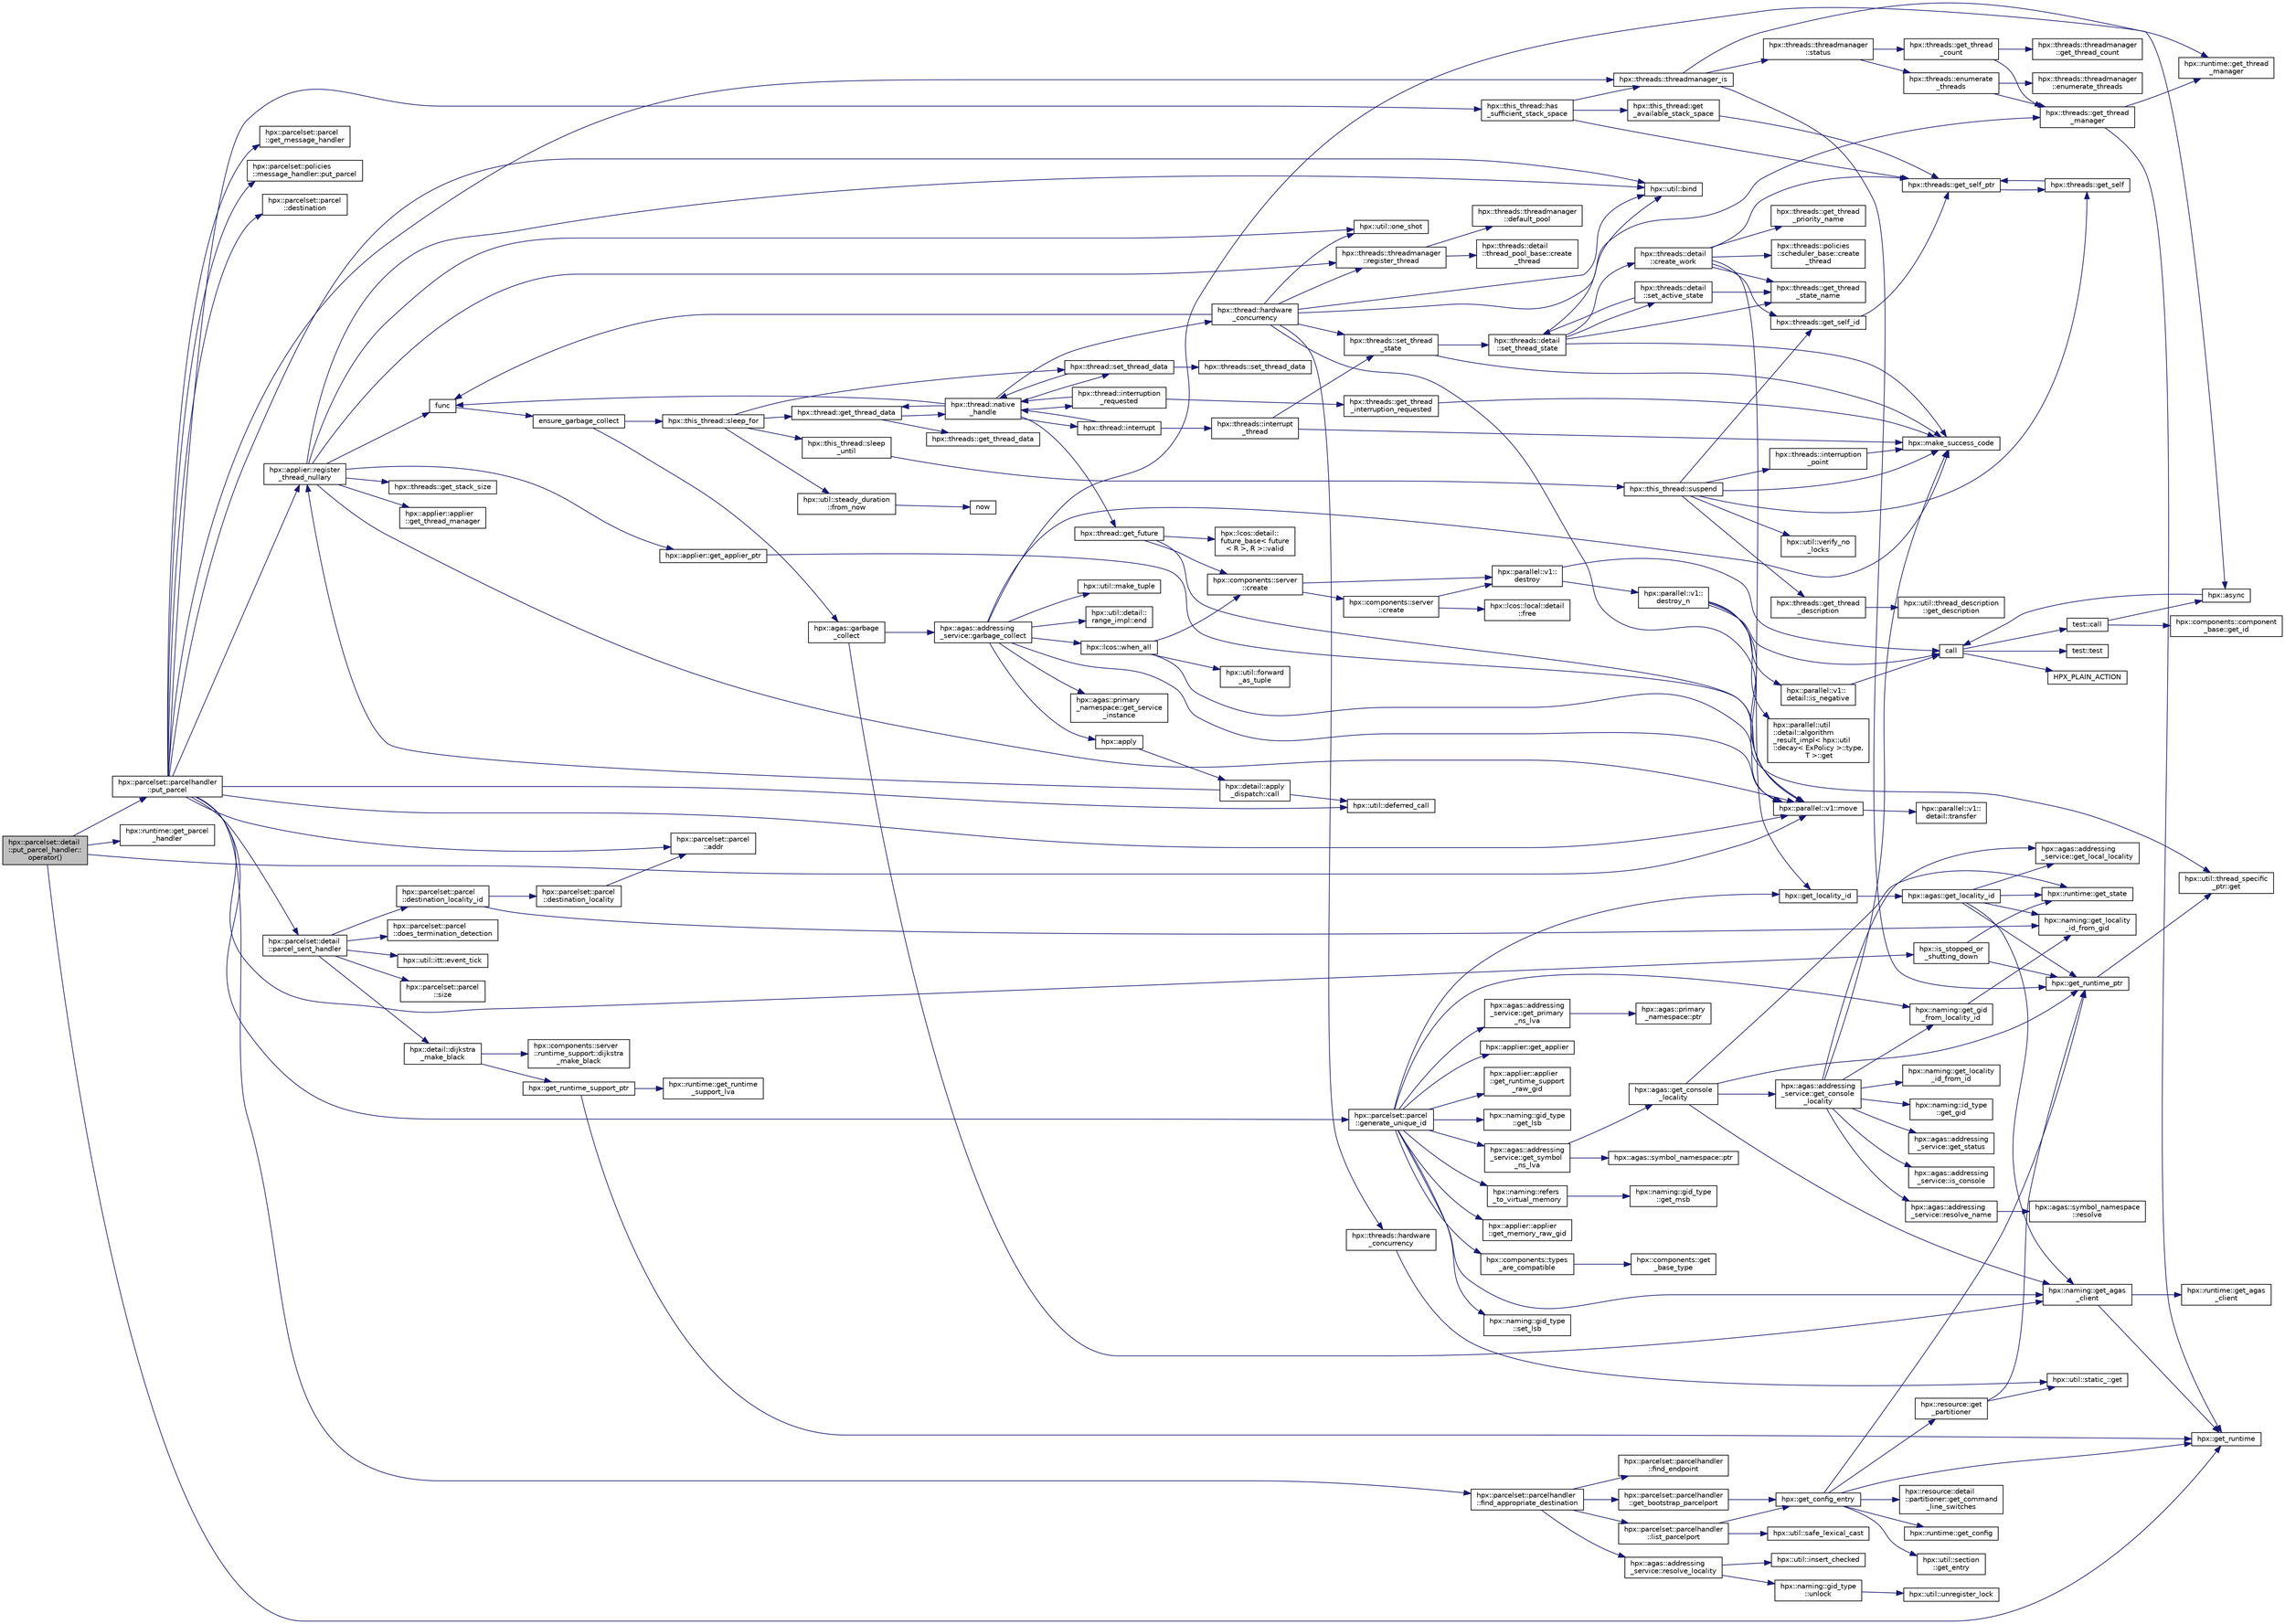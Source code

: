 digraph "hpx::parcelset::detail::put_parcel_handler::operator()"
{
  edge [fontname="Helvetica",fontsize="10",labelfontname="Helvetica",labelfontsize="10"];
  node [fontname="Helvetica",fontsize="10",shape=record];
  rankdir="LR";
  Node0 [label="hpx::parcelset::detail\l::put_parcel_handler::\loperator()",height=0.2,width=0.4,color="black", fillcolor="grey75", style="filled", fontcolor="black"];
  Node0 -> Node1 [color="midnightblue",fontsize="10",style="solid",fontname="Helvetica"];
  Node1 [label="hpx::get_runtime",height=0.2,width=0.4,color="black", fillcolor="white", style="filled",URL="$d8/d83/namespacehpx.html#aef902cc6c7dd3b9fbadf34d1e850a070"];
  Node0 -> Node2 [color="midnightblue",fontsize="10",style="solid",fontname="Helvetica"];
  Node2 [label="hpx::runtime::get_parcel\l_handler",height=0.2,width=0.4,color="black", fillcolor="white", style="filled",URL="$d0/d7b/classhpx_1_1runtime.html#aa3997c2fc929d3bb84bcb100b4b66e8d"];
  Node0 -> Node3 [color="midnightblue",fontsize="10",style="solid",fontname="Helvetica"];
  Node3 [label="hpx::parcelset::parcelhandler\l::put_parcel",height=0.2,width=0.4,color="black", fillcolor="white", style="filled",URL="$d4/d2f/classhpx_1_1parcelset_1_1parcelhandler.html#ac47bfb07dba5c3273d36fabe0868d43b"];
  Node3 -> Node4 [color="midnightblue",fontsize="10",style="solid",fontname="Helvetica"];
  Node4 [label="hpx::parcelset::parcel\l::destination",height=0.2,width=0.4,color="black", fillcolor="white", style="filled",URL="$d7/d11/classhpx_1_1parcelset_1_1parcel.html#a7449523a19881b1dd0e9b91d40f44ef4"];
  Node3 -> Node5 [color="midnightblue",fontsize="10",style="solid",fontname="Helvetica"];
  Node5 [label="hpx::parcelset::parcel\l::addr",height=0.2,width=0.4,color="black", fillcolor="white", style="filled",URL="$d7/d11/classhpx_1_1parcelset_1_1parcel.html#a0b480471c167ca899eb631e4984ef72e"];
  Node3 -> Node6 [color="midnightblue",fontsize="10",style="solid",fontname="Helvetica"];
  Node6 [label="hpx::this_thread::has\l_sufficient_stack_space",height=0.2,width=0.4,color="black", fillcolor="white", style="filled",URL="$d9/d52/namespacehpx_1_1this__thread.html#a84fe264361690c8b1a88964b8ebd4427"];
  Node6 -> Node7 [color="midnightblue",fontsize="10",style="solid",fontname="Helvetica"];
  Node7 [label="hpx::threads::get_self_ptr",height=0.2,width=0.4,color="black", fillcolor="white", style="filled",URL="$d7/d28/namespacehpx_1_1threads.html#a22877ae347ad884cde3a51397dad6c53"];
  Node7 -> Node8 [color="midnightblue",fontsize="10",style="solid",fontname="Helvetica"];
  Node8 [label="hpx::threads::get_self",height=0.2,width=0.4,color="black", fillcolor="white", style="filled",URL="$d7/d28/namespacehpx_1_1threads.html#a07daf4d6d29233f20d66d41ab7b5b8e8"];
  Node8 -> Node7 [color="midnightblue",fontsize="10",style="solid",fontname="Helvetica"];
  Node6 -> Node9 [color="midnightblue",fontsize="10",style="solid",fontname="Helvetica"];
  Node9 [label="hpx::this_thread::get\l_available_stack_space",height=0.2,width=0.4,color="black", fillcolor="white", style="filled",URL="$d9/d52/namespacehpx_1_1this__thread.html#a1d6a6513eb9f9da7e9dc28da7fb198ef"];
  Node9 -> Node7 [color="midnightblue",fontsize="10",style="solid",fontname="Helvetica"];
  Node6 -> Node10 [color="midnightblue",fontsize="10",style="solid",fontname="Helvetica"];
  Node10 [label="hpx::threads::threadmanager_is",height=0.2,width=0.4,color="black", fillcolor="white", style="filled",URL="$d7/d28/namespacehpx_1_1threads.html#a79ebd37a6bd090d20a14cc85df4b6f73"];
  Node10 -> Node11 [color="midnightblue",fontsize="10",style="solid",fontname="Helvetica"];
  Node11 [label="hpx::get_runtime_ptr",height=0.2,width=0.4,color="black", fillcolor="white", style="filled",URL="$d8/d83/namespacehpx.html#af29daf2bb3e01b4d6495a1742b6cce64"];
  Node11 -> Node12 [color="midnightblue",fontsize="10",style="solid",fontname="Helvetica"];
  Node12 [label="hpx::util::thread_specific\l_ptr::get",height=0.2,width=0.4,color="black", fillcolor="white", style="filled",URL="$d4/d4c/structhpx_1_1util_1_1thread__specific__ptr.html#a3b27d8520710478aa41d1f74206bdba9"];
  Node10 -> Node13 [color="midnightblue",fontsize="10",style="solid",fontname="Helvetica"];
  Node13 [label="hpx::runtime::get_thread\l_manager",height=0.2,width=0.4,color="black", fillcolor="white", style="filled",URL="$d0/d7b/classhpx_1_1runtime.html#a865b12d57fcd44a8d3dda3e35414f563"];
  Node10 -> Node14 [color="midnightblue",fontsize="10",style="solid",fontname="Helvetica"];
  Node14 [label="hpx::threads::threadmanager\l::status",height=0.2,width=0.4,color="black", fillcolor="white", style="filled",URL="$d5/daa/classhpx_1_1threads_1_1threadmanager.html#ad356526186c9d3ebfd1677bea135141c",tooltip="Return whether the thread manager is still running This returns the \"minimal state\", i.e. the state of the least advanced thread pool. "];
  Node14 -> Node15 [color="midnightblue",fontsize="10",style="solid",fontname="Helvetica"];
  Node15 [label="hpx::threads::get_thread\l_count",height=0.2,width=0.4,color="black", fillcolor="white", style="filled",URL="$d7/d28/namespacehpx_1_1threads.html#ae2b675b9517381442c7201c041033680"];
  Node15 -> Node16 [color="midnightblue",fontsize="10",style="solid",fontname="Helvetica"];
  Node16 [label="hpx::threads::get_thread\l_manager",height=0.2,width=0.4,color="black", fillcolor="white", style="filled",URL="$d7/d28/namespacehpx_1_1threads.html#a076973c3a53beadde7d967e22c4f6cce"];
  Node16 -> Node1 [color="midnightblue",fontsize="10",style="solid",fontname="Helvetica"];
  Node16 -> Node13 [color="midnightblue",fontsize="10",style="solid",fontname="Helvetica"];
  Node15 -> Node17 [color="midnightblue",fontsize="10",style="solid",fontname="Helvetica"];
  Node17 [label="hpx::threads::threadmanager\l::get_thread_count",height=0.2,width=0.4,color="black", fillcolor="white", style="filled",URL="$d5/daa/classhpx_1_1threads_1_1threadmanager.html#a99c0004e6ed0e91a033720b7f52ab5b8",tooltip="return the number of HPX-threads with the given state "];
  Node14 -> Node18 [color="midnightblue",fontsize="10",style="solid",fontname="Helvetica"];
  Node18 [label="hpx::threads::enumerate\l_threads",height=0.2,width=0.4,color="black", fillcolor="white", style="filled",URL="$d7/d28/namespacehpx_1_1threads.html#a5dd2cea272f81a19d4f61470851a29cf"];
  Node18 -> Node16 [color="midnightblue",fontsize="10",style="solid",fontname="Helvetica"];
  Node18 -> Node19 [color="midnightblue",fontsize="10",style="solid",fontname="Helvetica"];
  Node19 [label="hpx::threads::threadmanager\l::enumerate_threads",height=0.2,width=0.4,color="black", fillcolor="white", style="filled",URL="$d5/daa/classhpx_1_1threads_1_1threadmanager.html#a8cdd7f11e2411b7943e10fb628aab40a"];
  Node3 -> Node10 [color="midnightblue",fontsize="10",style="solid",fontname="Helvetica"];
  Node3 -> Node20 [color="midnightblue",fontsize="10",style="solid",fontname="Helvetica"];
  Node20 [label="hpx::applier::register\l_thread_nullary",height=0.2,width=0.4,color="black", fillcolor="white", style="filled",URL="$d8/dcb/namespacehpx_1_1applier.html#a401cd1145927e58d74d1eb52aaccd936"];
  Node20 -> Node21 [color="midnightblue",fontsize="10",style="solid",fontname="Helvetica"];
  Node21 [label="hpx::applier::get_applier_ptr",height=0.2,width=0.4,color="black", fillcolor="white", style="filled",URL="$d8/dcb/namespacehpx_1_1applier.html#a617483cf2b77ad3a0aa428ade7b35299"];
  Node21 -> Node12 [color="midnightblue",fontsize="10",style="solid",fontname="Helvetica"];
  Node20 -> Node22 [color="midnightblue",fontsize="10",style="solid",fontname="Helvetica"];
  Node22 [label="func",height=0.2,width=0.4,color="black", fillcolor="white", style="filled",URL="$d8/dfd/id__type__ref__counting__1032_8cpp.html#ab811b86ea5107ffb3351fcaa29d2c652"];
  Node22 -> Node23 [color="midnightblue",fontsize="10",style="solid",fontname="Helvetica"];
  Node23 [label="ensure_garbage_collect",height=0.2,width=0.4,color="black", fillcolor="white", style="filled",URL="$d8/dfd/id__type__ref__counting__1032_8cpp.html#a5264b94bf7c262ac0e521fb290d476d5"];
  Node23 -> Node24 [color="midnightblue",fontsize="10",style="solid",fontname="Helvetica"];
  Node24 [label="hpx::this_thread::sleep_for",height=0.2,width=0.4,color="black", fillcolor="white", style="filled",URL="$d9/d52/namespacehpx_1_1this__thread.html#afc042a5a5fa52eef2d1d177a343435cf"];
  Node24 -> Node25 [color="midnightblue",fontsize="10",style="solid",fontname="Helvetica"];
  Node25 [label="hpx::this_thread::sleep\l_until",height=0.2,width=0.4,color="black", fillcolor="white", style="filled",URL="$d9/d52/namespacehpx_1_1this__thread.html#ae12a853980115b23ff0ab8ca06622658"];
  Node25 -> Node26 [color="midnightblue",fontsize="10",style="solid",fontname="Helvetica"];
  Node26 [label="hpx::this_thread::suspend",height=0.2,width=0.4,color="black", fillcolor="white", style="filled",URL="$d9/d52/namespacehpx_1_1this__thread.html#aca220026fb3014c0881d129fe31c0073"];
  Node26 -> Node8 [color="midnightblue",fontsize="10",style="solid",fontname="Helvetica"];
  Node26 -> Node27 [color="midnightblue",fontsize="10",style="solid",fontname="Helvetica"];
  Node27 [label="hpx::threads::get_self_id",height=0.2,width=0.4,color="black", fillcolor="white", style="filled",URL="$d7/d28/namespacehpx_1_1threads.html#afafe0f900b9fac3d4ed3c747625c1cfe"];
  Node27 -> Node7 [color="midnightblue",fontsize="10",style="solid",fontname="Helvetica"];
  Node26 -> Node28 [color="midnightblue",fontsize="10",style="solid",fontname="Helvetica"];
  Node28 [label="hpx::threads::interruption\l_point",height=0.2,width=0.4,color="black", fillcolor="white", style="filled",URL="$d7/d28/namespacehpx_1_1threads.html#ada6ec56a12b050707311d8c628089059"];
  Node28 -> Node29 [color="midnightblue",fontsize="10",style="solid",fontname="Helvetica"];
  Node29 [label="hpx::make_success_code",height=0.2,width=0.4,color="black", fillcolor="white", style="filled",URL="$d8/d83/namespacehpx.html#a0e8512a8f49e2a6c8185061181419d8f",tooltip="Returns error_code(hpx::success, \"success\", mode). "];
  Node26 -> Node30 [color="midnightblue",fontsize="10",style="solid",fontname="Helvetica"];
  Node30 [label="hpx::util::verify_no\l_locks",height=0.2,width=0.4,color="black", fillcolor="white", style="filled",URL="$df/dad/namespacehpx_1_1util.html#ae0e1837ee6f09b79b26c2e788d2e9fc9"];
  Node26 -> Node31 [color="midnightblue",fontsize="10",style="solid",fontname="Helvetica"];
  Node31 [label="hpx::threads::get_thread\l_description",height=0.2,width=0.4,color="black", fillcolor="white", style="filled",URL="$d7/d28/namespacehpx_1_1threads.html#a42fc18a7a680f4e8bc633a4b4c956701"];
  Node31 -> Node32 [color="midnightblue",fontsize="10",style="solid",fontname="Helvetica"];
  Node32 [label="hpx::util::thread_description\l::get_description",height=0.2,width=0.4,color="black", fillcolor="white", style="filled",URL="$df/d9e/structhpx_1_1util_1_1thread__description.html#a8c834e14eca6eb228188022577f9f952"];
  Node26 -> Node29 [color="midnightblue",fontsize="10",style="solid",fontname="Helvetica"];
  Node24 -> Node33 [color="midnightblue",fontsize="10",style="solid",fontname="Helvetica"];
  Node33 [label="hpx::util::steady_duration\l::from_now",height=0.2,width=0.4,color="black", fillcolor="white", style="filled",URL="$d9/d4f/classhpx_1_1util_1_1steady__duration.html#a0132206d767cd0f7395507b40111a153"];
  Node33 -> Node34 [color="midnightblue",fontsize="10",style="solid",fontname="Helvetica"];
  Node34 [label="now",height=0.2,width=0.4,color="black", fillcolor="white", style="filled",URL="$de/db3/1d__stencil__1__omp_8cpp.html#a89e9667753dccfac455bd37a7a3a7b16"];
  Node24 -> Node35 [color="midnightblue",fontsize="10",style="solid",fontname="Helvetica"];
  Node35 [label="hpx::thread::get_thread_data",height=0.2,width=0.4,color="black", fillcolor="white", style="filled",URL="$de/d9b/classhpx_1_1thread.html#a4535ef82cec3b953d2c941d20e3e3904"];
  Node35 -> Node36 [color="midnightblue",fontsize="10",style="solid",fontname="Helvetica"];
  Node36 [label="hpx::threads::get_thread_data",height=0.2,width=0.4,color="black", fillcolor="white", style="filled",URL="$d7/d28/namespacehpx_1_1threads.html#a8737931ff6303807225f735b2b384ae4"];
  Node35 -> Node37 [color="midnightblue",fontsize="10",style="solid",fontname="Helvetica"];
  Node37 [label="hpx::thread::native\l_handle",height=0.2,width=0.4,color="black", fillcolor="white", style="filled",URL="$de/d9b/classhpx_1_1thread.html#acf48190d264ab64c1c4ec99d0b421b5a"];
  Node37 -> Node38 [color="midnightblue",fontsize="10",style="solid",fontname="Helvetica"];
  Node38 [label="hpx::thread::hardware\l_concurrency",height=0.2,width=0.4,color="black", fillcolor="white", style="filled",URL="$de/d9b/classhpx_1_1thread.html#a8e4fff210e02485ba493bc3a2a956c03"];
  Node38 -> Node39 [color="midnightblue",fontsize="10",style="solid",fontname="Helvetica"];
  Node39 [label="hpx::threads::hardware\l_concurrency",height=0.2,width=0.4,color="black", fillcolor="white", style="filled",URL="$d7/d28/namespacehpx_1_1threads.html#aa8752a235478d2ad7b5ac467b63ab527"];
  Node39 -> Node40 [color="midnightblue",fontsize="10",style="solid",fontname="Helvetica"];
  Node40 [label="hpx::util::static_::get",height=0.2,width=0.4,color="black", fillcolor="white", style="filled",URL="$d3/dbb/structhpx_1_1util_1_1static__.html#a2967c633948a3bf17a3b5405ef5a8318"];
  Node38 -> Node22 [color="midnightblue",fontsize="10",style="solid",fontname="Helvetica"];
  Node38 -> Node41 [color="midnightblue",fontsize="10",style="solid",fontname="Helvetica"];
  Node41 [label="hpx::util::bind",height=0.2,width=0.4,color="black", fillcolor="white", style="filled",URL="$df/dad/namespacehpx_1_1util.html#ad844caedf82a0173d6909d910c3e48c6"];
  Node38 -> Node42 [color="midnightblue",fontsize="10",style="solid",fontname="Helvetica"];
  Node42 [label="hpx::util::one_shot",height=0.2,width=0.4,color="black", fillcolor="white", style="filled",URL="$df/dad/namespacehpx_1_1util.html#a273e61be42a72415291e0ec0a4f28c7a"];
  Node38 -> Node43 [color="midnightblue",fontsize="10",style="solid",fontname="Helvetica"];
  Node43 [label="hpx::parallel::v1::move",height=0.2,width=0.4,color="black", fillcolor="white", style="filled",URL="$db/db9/namespacehpx_1_1parallel_1_1v1.html#aa7c4ede081ce786c9d1eb1adff495cfc"];
  Node43 -> Node44 [color="midnightblue",fontsize="10",style="solid",fontname="Helvetica"];
  Node44 [label="hpx::parallel::v1::\ldetail::transfer",height=0.2,width=0.4,color="black", fillcolor="white", style="filled",URL="$d2/ddd/namespacehpx_1_1parallel_1_1v1_1_1detail.html#ab1b56a05e1885ca7cc7ffa1804dd2f3c"];
  Node38 -> Node16 [color="midnightblue",fontsize="10",style="solid",fontname="Helvetica"];
  Node38 -> Node45 [color="midnightblue",fontsize="10",style="solid",fontname="Helvetica"];
  Node45 [label="hpx::threads::threadmanager\l::register_thread",height=0.2,width=0.4,color="black", fillcolor="white", style="filled",URL="$d5/daa/classhpx_1_1threads_1_1threadmanager.html#a7f79c7578e08a60ca45eb276ce8133d8"];
  Node45 -> Node46 [color="midnightblue",fontsize="10",style="solid",fontname="Helvetica"];
  Node46 [label="hpx::threads::threadmanager\l::default_pool",height=0.2,width=0.4,color="black", fillcolor="white", style="filled",URL="$d5/daa/classhpx_1_1threads_1_1threadmanager.html#a851f067d03b5dd1c5e6a9a6a841e05df"];
  Node45 -> Node47 [color="midnightblue",fontsize="10",style="solid",fontname="Helvetica"];
  Node47 [label="hpx::threads::detail\l::thread_pool_base::create\l_thread",height=0.2,width=0.4,color="black", fillcolor="white", style="filled",URL="$de/dae/classhpx_1_1threads_1_1detail_1_1thread__pool__base.html#ad35d3779eef6f4528e62a26d71b34b34"];
  Node38 -> Node48 [color="midnightblue",fontsize="10",style="solid",fontname="Helvetica"];
  Node48 [label="hpx::threads::set_thread\l_state",height=0.2,width=0.4,color="black", fillcolor="white", style="filled",URL="$d7/d28/namespacehpx_1_1threads.html#ac0690ad16ad778bcc79dcd727cc33025",tooltip="Set the thread state of the thread referenced by the thread_id id. "];
  Node48 -> Node29 [color="midnightblue",fontsize="10",style="solid",fontname="Helvetica"];
  Node48 -> Node49 [color="midnightblue",fontsize="10",style="solid",fontname="Helvetica"];
  Node49 [label="hpx::threads::detail\l::set_thread_state",height=0.2,width=0.4,color="black", fillcolor="white", style="filled",URL="$d2/dd1/namespacehpx_1_1threads_1_1detail.html#af85ddc854c4a149bf1738eb1b111b9ab"];
  Node49 -> Node50 [color="midnightblue",fontsize="10",style="solid",fontname="Helvetica"];
  Node50 [label="hpx::threads::get_thread\l_state_name",height=0.2,width=0.4,color="black", fillcolor="white", style="filled",URL="$d7/d28/namespacehpx_1_1threads.html#a26f91ea8d2195f165c033241c5cd11db"];
  Node49 -> Node29 [color="midnightblue",fontsize="10",style="solid",fontname="Helvetica"];
  Node49 -> Node41 [color="midnightblue",fontsize="10",style="solid",fontname="Helvetica"];
  Node49 -> Node51 [color="midnightblue",fontsize="10",style="solid",fontname="Helvetica"];
  Node51 [label="hpx::threads::detail\l::set_active_state",height=0.2,width=0.4,color="black", fillcolor="white", style="filled",URL="$d2/dd1/namespacehpx_1_1threads_1_1detail.html#a45884a5bf04ad66a4f259231a3947e76"];
  Node51 -> Node50 [color="midnightblue",fontsize="10",style="solid",fontname="Helvetica"];
  Node51 -> Node49 [color="midnightblue",fontsize="10",style="solid",fontname="Helvetica"];
  Node49 -> Node52 [color="midnightblue",fontsize="10",style="solid",fontname="Helvetica"];
  Node52 [label="hpx::threads::detail\l::create_work",height=0.2,width=0.4,color="black", fillcolor="white", style="filled",URL="$d2/dd1/namespacehpx_1_1threads_1_1detail.html#ae22384a3c1b1a1940032fad068fb54b1"];
  Node52 -> Node50 [color="midnightblue",fontsize="10",style="solid",fontname="Helvetica"];
  Node52 -> Node53 [color="midnightblue",fontsize="10",style="solid",fontname="Helvetica"];
  Node53 [label="hpx::threads::get_thread\l_priority_name",height=0.2,width=0.4,color="black", fillcolor="white", style="filled",URL="$d7/d28/namespacehpx_1_1threads.html#a9c6b2fec0c1cf5b06ff83ce756ca6d42"];
  Node52 -> Node7 [color="midnightblue",fontsize="10",style="solid",fontname="Helvetica"];
  Node52 -> Node27 [color="midnightblue",fontsize="10",style="solid",fontname="Helvetica"];
  Node52 -> Node54 [color="midnightblue",fontsize="10",style="solid",fontname="Helvetica"];
  Node54 [label="hpx::get_locality_id",height=0.2,width=0.4,color="black", fillcolor="white", style="filled",URL="$d8/d83/namespacehpx.html#a158d7c54a657bb364c1704033010697b",tooltip="Return the number of the locality this function is being called from. "];
  Node54 -> Node55 [color="midnightblue",fontsize="10",style="solid",fontname="Helvetica"];
  Node55 [label="hpx::agas::get_locality_id",height=0.2,width=0.4,color="black", fillcolor="white", style="filled",URL="$dc/d54/namespacehpx_1_1agas.html#a491cc2ddecdf0f1a9129900caa6a4d3e"];
  Node55 -> Node11 [color="midnightblue",fontsize="10",style="solid",fontname="Helvetica"];
  Node55 -> Node56 [color="midnightblue",fontsize="10",style="solid",fontname="Helvetica"];
  Node56 [label="hpx::runtime::get_state",height=0.2,width=0.4,color="black", fillcolor="white", style="filled",URL="$d0/d7b/classhpx_1_1runtime.html#ab405f80e060dac95d624520f38b0524c"];
  Node55 -> Node57 [color="midnightblue",fontsize="10",style="solid",fontname="Helvetica"];
  Node57 [label="hpx::naming::get_agas\l_client",height=0.2,width=0.4,color="black", fillcolor="white", style="filled",URL="$d4/dc9/namespacehpx_1_1naming.html#a0408fffd5d34b620712a801b0ae3b032"];
  Node57 -> Node1 [color="midnightblue",fontsize="10",style="solid",fontname="Helvetica"];
  Node57 -> Node58 [color="midnightblue",fontsize="10",style="solid",fontname="Helvetica"];
  Node58 [label="hpx::runtime::get_agas\l_client",height=0.2,width=0.4,color="black", fillcolor="white", style="filled",URL="$d0/d7b/classhpx_1_1runtime.html#aeb5dddd30d6b9861669af8ad44d1a96a"];
  Node55 -> Node59 [color="midnightblue",fontsize="10",style="solid",fontname="Helvetica"];
  Node59 [label="hpx::agas::addressing\l_service::get_local_locality",height=0.2,width=0.4,color="black", fillcolor="white", style="filled",URL="$db/d58/structhpx_1_1agas_1_1addressing__service.html#ab52c19a37c2a7a006c6c15f90ad0539c"];
  Node55 -> Node60 [color="midnightblue",fontsize="10",style="solid",fontname="Helvetica"];
  Node60 [label="hpx::naming::get_locality\l_id_from_gid",height=0.2,width=0.4,color="black", fillcolor="white", style="filled",URL="$d4/dc9/namespacehpx_1_1naming.html#a7fd43037784560bd04fda9b49e33529f"];
  Node52 -> Node61 [color="midnightblue",fontsize="10",style="solid",fontname="Helvetica"];
  Node61 [label="hpx::threads::policies\l::scheduler_base::create\l_thread",height=0.2,width=0.4,color="black", fillcolor="white", style="filled",URL="$dd/d7e/structhpx_1_1threads_1_1policies_1_1scheduler__base.html#ad3b05cd7f363cc8e8410ce368c3794e0"];
  Node37 -> Node62 [color="midnightblue",fontsize="10",style="solid",fontname="Helvetica"];
  Node62 [label="hpx::thread::interrupt",height=0.2,width=0.4,color="black", fillcolor="white", style="filled",URL="$de/d9b/classhpx_1_1thread.html#ac34d0d033aa743c476a79dbc2e1a8a39"];
  Node62 -> Node63 [color="midnightblue",fontsize="10",style="solid",fontname="Helvetica"];
  Node63 [label="hpx::threads::interrupt\l_thread",height=0.2,width=0.4,color="black", fillcolor="white", style="filled",URL="$d7/d28/namespacehpx_1_1threads.html#a6bdda1a2aab61b9b13d274b5155d7e73"];
  Node63 -> Node29 [color="midnightblue",fontsize="10",style="solid",fontname="Helvetica"];
  Node63 -> Node48 [color="midnightblue",fontsize="10",style="solid",fontname="Helvetica"];
  Node62 -> Node37 [color="midnightblue",fontsize="10",style="solid",fontname="Helvetica"];
  Node37 -> Node64 [color="midnightblue",fontsize="10",style="solid",fontname="Helvetica"];
  Node64 [label="hpx::thread::interruption\l_requested",height=0.2,width=0.4,color="black", fillcolor="white", style="filled",URL="$de/d9b/classhpx_1_1thread.html#a33276bb4c20bbb0b1978944e18ef71b8"];
  Node64 -> Node65 [color="midnightblue",fontsize="10",style="solid",fontname="Helvetica"];
  Node65 [label="hpx::threads::get_thread\l_interruption_requested",height=0.2,width=0.4,color="black", fillcolor="white", style="filled",URL="$d7/d28/namespacehpx_1_1threads.html#ae64a7fdb8b5c8bac7be0c8282672a03b"];
  Node65 -> Node29 [color="midnightblue",fontsize="10",style="solid",fontname="Helvetica"];
  Node64 -> Node37 [color="midnightblue",fontsize="10",style="solid",fontname="Helvetica"];
  Node37 -> Node66 [color="midnightblue",fontsize="10",style="solid",fontname="Helvetica"];
  Node66 [label="hpx::thread::get_future",height=0.2,width=0.4,color="black", fillcolor="white", style="filled",URL="$de/d9b/classhpx_1_1thread.html#a87fdb0d8da826366fc190ed224900a64"];
  Node66 -> Node67 [color="midnightblue",fontsize="10",style="solid",fontname="Helvetica"];
  Node67 [label="hpx::lcos::detail::\lfuture_base\< future\l\< R \>, R \>::valid",height=0.2,width=0.4,color="black", fillcolor="white", style="filled",URL="$d5/dd7/classhpx_1_1lcos_1_1detail_1_1future__base.html#aaf7beb7374815614363033bd96573e75"];
  Node66 -> Node68 [color="midnightblue",fontsize="10",style="solid",fontname="Helvetica"];
  Node68 [label="hpx::components::server\l::create",height=0.2,width=0.4,color="black", fillcolor="white", style="filled",URL="$d2/da2/namespacehpx_1_1components_1_1server.html#ac776c89f3d68ceb910e8cee9fa937ab4",tooltip="Create arrays of components using their default constructor. "];
  Node68 -> Node69 [color="midnightblue",fontsize="10",style="solid",fontname="Helvetica"];
  Node69 [label="hpx::components::server\l::create",height=0.2,width=0.4,color="black", fillcolor="white", style="filled",URL="$d2/da2/namespacehpx_1_1components_1_1server.html#a77d26de181c97b444565e230577981bd"];
  Node69 -> Node70 [color="midnightblue",fontsize="10",style="solid",fontname="Helvetica"];
  Node70 [label="hpx::lcos::local::detail\l::free",height=0.2,width=0.4,color="black", fillcolor="white", style="filled",URL="$d4/dcb/namespacehpx_1_1lcos_1_1local_1_1detail.html#a55a940f019734e9bb045dc123cd80e48"];
  Node69 -> Node71 [color="midnightblue",fontsize="10",style="solid",fontname="Helvetica"];
  Node71 [label="hpx::parallel::v1::\ldestroy",height=0.2,width=0.4,color="black", fillcolor="white", style="filled",URL="$db/db9/namespacehpx_1_1parallel_1_1v1.html#acf303558375048e8a7cc9a2c2e09477f"];
  Node71 -> Node72 [color="midnightblue",fontsize="10",style="solid",fontname="Helvetica"];
  Node72 [label="call",height=0.2,width=0.4,color="black", fillcolor="white", style="filled",URL="$d2/d67/promise__1620_8cpp.html#a58357f0b82bc761e1d0b9091ed563a70"];
  Node72 -> Node73 [color="midnightblue",fontsize="10",style="solid",fontname="Helvetica"];
  Node73 [label="test::test",height=0.2,width=0.4,color="black", fillcolor="white", style="filled",URL="$d8/d89/structtest.html#ab42d5ece712d716b04cb3f686f297a26"];
  Node72 -> Node74 [color="midnightblue",fontsize="10",style="solid",fontname="Helvetica"];
  Node74 [label="HPX_PLAIN_ACTION",height=0.2,width=0.4,color="black", fillcolor="white", style="filled",URL="$d2/d67/promise__1620_8cpp.html#ab96aab827a4b1fcaf66cfe0ba83fef23"];
  Node72 -> Node75 [color="midnightblue",fontsize="10",style="solid",fontname="Helvetica"];
  Node75 [label="test::call",height=0.2,width=0.4,color="black", fillcolor="white", style="filled",URL="$d8/d89/structtest.html#aeb29e7ed6518b9426ccf1344c52620ae"];
  Node75 -> Node76 [color="midnightblue",fontsize="10",style="solid",fontname="Helvetica"];
  Node76 [label="hpx::async",height=0.2,width=0.4,color="black", fillcolor="white", style="filled",URL="$d8/d83/namespacehpx.html#acb7d8e37b73b823956ce144f9a57eaa4"];
  Node76 -> Node72 [color="midnightblue",fontsize="10",style="solid",fontname="Helvetica"];
  Node75 -> Node77 [color="midnightblue",fontsize="10",style="solid",fontname="Helvetica"];
  Node77 [label="hpx::components::component\l_base::get_id",height=0.2,width=0.4,color="black", fillcolor="white", style="filled",URL="$d2/de6/classhpx_1_1components_1_1component__base.html#a4c8fd93514039bdf01c48d66d82b19cd"];
  Node71 -> Node78 [color="midnightblue",fontsize="10",style="solid",fontname="Helvetica"];
  Node78 [label="hpx::parallel::v1::\ldestroy_n",height=0.2,width=0.4,color="black", fillcolor="white", style="filled",URL="$db/db9/namespacehpx_1_1parallel_1_1v1.html#a71d0691132a300690163f5636bcd5bd3"];
  Node78 -> Node79 [color="midnightblue",fontsize="10",style="solid",fontname="Helvetica"];
  Node79 [label="hpx::parallel::v1::\ldetail::is_negative",height=0.2,width=0.4,color="black", fillcolor="white", style="filled",URL="$d2/ddd/namespacehpx_1_1parallel_1_1v1_1_1detail.html#adf2e40fc4b20ad0fd442ee3118a4d527"];
  Node79 -> Node72 [color="midnightblue",fontsize="10",style="solid",fontname="Helvetica"];
  Node78 -> Node80 [color="midnightblue",fontsize="10",style="solid",fontname="Helvetica"];
  Node80 [label="hpx::parallel::util\l::detail::algorithm\l_result_impl\< hpx::util\l::decay\< ExPolicy \>::type,\l T \>::get",height=0.2,width=0.4,color="black", fillcolor="white", style="filled",URL="$d2/d42/structhpx_1_1parallel_1_1util_1_1detail_1_1algorithm__result__impl.html#ab5b051e8ec74eff5e0e62fd63f5d377e"];
  Node78 -> Node43 [color="midnightblue",fontsize="10",style="solid",fontname="Helvetica"];
  Node78 -> Node72 [color="midnightblue",fontsize="10",style="solid",fontname="Helvetica"];
  Node68 -> Node71 [color="midnightblue",fontsize="10",style="solid",fontname="Helvetica"];
  Node66 -> Node43 [color="midnightblue",fontsize="10",style="solid",fontname="Helvetica"];
  Node37 -> Node35 [color="midnightblue",fontsize="10",style="solid",fontname="Helvetica"];
  Node37 -> Node81 [color="midnightblue",fontsize="10",style="solid",fontname="Helvetica"];
  Node81 [label="hpx::thread::set_thread_data",height=0.2,width=0.4,color="black", fillcolor="white", style="filled",URL="$de/d9b/classhpx_1_1thread.html#a7317a3cf5251f3b33c990449570d4cea"];
  Node81 -> Node82 [color="midnightblue",fontsize="10",style="solid",fontname="Helvetica"];
  Node82 [label="hpx::threads::set_thread_data",height=0.2,width=0.4,color="black", fillcolor="white", style="filled",URL="$d7/d28/namespacehpx_1_1threads.html#a00a625acc149fce3ae38e4340454acf7"];
  Node81 -> Node37 [color="midnightblue",fontsize="10",style="solid",fontname="Helvetica"];
  Node37 -> Node22 [color="midnightblue",fontsize="10",style="solid",fontname="Helvetica"];
  Node24 -> Node81 [color="midnightblue",fontsize="10",style="solid",fontname="Helvetica"];
  Node23 -> Node83 [color="midnightblue",fontsize="10",style="solid",fontname="Helvetica"];
  Node83 [label="hpx::agas::garbage\l_collect",height=0.2,width=0.4,color="black", fillcolor="white", style="filled",URL="$dc/d54/namespacehpx_1_1agas.html#a951337adc4f9bd6df00a50737468e911"];
  Node83 -> Node57 [color="midnightblue",fontsize="10",style="solid",fontname="Helvetica"];
  Node83 -> Node84 [color="midnightblue",fontsize="10",style="solid",fontname="Helvetica"];
  Node84 [label="hpx::agas::addressing\l_service::garbage_collect",height=0.2,width=0.4,color="black", fillcolor="white", style="filled",URL="$db/d58/structhpx_1_1agas_1_1addressing__service.html#a87dcae0eacf6e62d5103ebf516d86f63"];
  Node84 -> Node29 [color="midnightblue",fontsize="10",style="solid",fontname="Helvetica"];
  Node84 -> Node85 [color="midnightblue",fontsize="10",style="solid",fontname="Helvetica"];
  Node85 [label="hpx::agas::primary\l_namespace::get_service\l_instance",height=0.2,width=0.4,color="black", fillcolor="white", style="filled",URL="$d1/d43/structhpx_1_1agas_1_1primary__namespace.html#a7630ff0f30ff8c23b13b4672c5350e2e"];
  Node84 -> Node86 [color="midnightblue",fontsize="10",style="solid",fontname="Helvetica"];
  Node86 [label="hpx::util::make_tuple",height=0.2,width=0.4,color="black", fillcolor="white", style="filled",URL="$df/dad/namespacehpx_1_1util.html#a06fa74211a987d208e013f400a9f5328"];
  Node84 -> Node87 [color="midnightblue",fontsize="10",style="solid",fontname="Helvetica"];
  Node87 [label="hpx::util::detail::\lrange_impl::end",height=0.2,width=0.4,color="black", fillcolor="white", style="filled",URL="$d4/d4a/namespacehpx_1_1util_1_1detail_1_1range__impl.html#afb2ea48b0902f52ee4d8b764807b4316"];
  Node84 -> Node88 [color="midnightblue",fontsize="10",style="solid",fontname="Helvetica"];
  Node88 [label="hpx::apply",height=0.2,width=0.4,color="black", fillcolor="white", style="filled",URL="$d8/d83/namespacehpx.html#aa87762f0db0731d385f3fdfdb25d59fc"];
  Node88 -> Node89 [color="midnightblue",fontsize="10",style="solid",fontname="Helvetica"];
  Node89 [label="hpx::detail::apply\l_dispatch::call",height=0.2,width=0.4,color="black", fillcolor="white", style="filled",URL="$db/de8/structhpx_1_1detail_1_1apply__dispatch.html#a0755fab16d281e74bcff0f8045be9459"];
  Node89 -> Node20 [color="midnightblue",fontsize="10",style="solid",fontname="Helvetica"];
  Node89 -> Node90 [color="midnightblue",fontsize="10",style="solid",fontname="Helvetica"];
  Node90 [label="hpx::util::deferred_call",height=0.2,width=0.4,color="black", fillcolor="white", style="filled",URL="$df/dad/namespacehpx_1_1util.html#acdded623c658a7a3436f7e76bc9d881c"];
  Node84 -> Node43 [color="midnightblue",fontsize="10",style="solid",fontname="Helvetica"];
  Node84 -> Node76 [color="midnightblue",fontsize="10",style="solid",fontname="Helvetica"];
  Node84 -> Node91 [color="midnightblue",fontsize="10",style="solid",fontname="Helvetica"];
  Node91 [label="hpx::lcos::when_all",height=0.2,width=0.4,color="black", fillcolor="white", style="filled",URL="$d2/dc9/namespacehpx_1_1lcos.html#a1a6fb024d8690923fb185d5aee204d54"];
  Node91 -> Node92 [color="midnightblue",fontsize="10",style="solid",fontname="Helvetica"];
  Node92 [label="hpx::util::forward\l_as_tuple",height=0.2,width=0.4,color="black", fillcolor="white", style="filled",URL="$df/dad/namespacehpx_1_1util.html#ab7c31e3f24c3302a4f67b6735a6fa597"];
  Node91 -> Node43 [color="midnightblue",fontsize="10",style="solid",fontname="Helvetica"];
  Node91 -> Node68 [color="midnightblue",fontsize="10",style="solid",fontname="Helvetica"];
  Node20 -> Node41 [color="midnightblue",fontsize="10",style="solid",fontname="Helvetica"];
  Node20 -> Node42 [color="midnightblue",fontsize="10",style="solid",fontname="Helvetica"];
  Node20 -> Node43 [color="midnightblue",fontsize="10",style="solid",fontname="Helvetica"];
  Node20 -> Node93 [color="midnightblue",fontsize="10",style="solid",fontname="Helvetica"];
  Node93 [label="hpx::threads::get_stack_size",height=0.2,width=0.4,color="black", fillcolor="white", style="filled",URL="$d7/d28/namespacehpx_1_1threads.html#af597241b3c2785150be206737ca04aa6",tooltip="The get_stack_size function is part of the thread related API. It. "];
  Node20 -> Node94 [color="midnightblue",fontsize="10",style="solid",fontname="Helvetica"];
  Node94 [label="hpx::applier::applier\l::get_thread_manager",height=0.2,width=0.4,color="black", fillcolor="white", style="filled",URL="$da/dcb/classhpx_1_1applier_1_1applier.html#acc36d583973701e573be39da97bba866",tooltip="Access the thread-manager instance associated with this applier. "];
  Node20 -> Node45 [color="midnightblue",fontsize="10",style="solid",fontname="Helvetica"];
  Node3 -> Node90 [color="midnightblue",fontsize="10",style="solid",fontname="Helvetica"];
  Node3 -> Node43 [color="midnightblue",fontsize="10",style="solid",fontname="Helvetica"];
  Node3 -> Node95 [color="midnightblue",fontsize="10",style="solid",fontname="Helvetica"];
  Node95 [label="hpx::parcelset::parcel\l::generate_unique_id",height=0.2,width=0.4,color="black", fillcolor="white", style="filled",URL="$d7/d11/classhpx_1_1parcelset_1_1parcel.html#a7ca4116460b3a62269beecf8fb6b2f34"];
  Node95 -> Node54 [color="midnightblue",fontsize="10",style="solid",fontname="Helvetica"];
  Node95 -> Node96 [color="midnightblue",fontsize="10",style="solid",fontname="Helvetica"];
  Node96 [label="hpx::naming::get_gid\l_from_locality_id",height=0.2,width=0.4,color="black", fillcolor="white", style="filled",URL="$d4/dc9/namespacehpx_1_1naming.html#ae50a3ecdb5854b6a25a556ebc9830541"];
  Node96 -> Node60 [color="midnightblue",fontsize="10",style="solid",fontname="Helvetica"];
  Node95 -> Node97 [color="midnightblue",fontsize="10",style="solid",fontname="Helvetica"];
  Node97 [label="hpx::naming::gid_type\l::set_lsb",height=0.2,width=0.4,color="black", fillcolor="white", style="filled",URL="$d3/d67/structhpx_1_1naming_1_1gid__type.html#aa0e0758f7852bace6a58c84eacae4ddc"];
  Node95 -> Node57 [color="midnightblue",fontsize="10",style="solid",fontname="Helvetica"];
  Node95 -> Node98 [color="midnightblue",fontsize="10",style="solid",fontname="Helvetica"];
  Node98 [label="hpx::applier::get_applier",height=0.2,width=0.4,color="black", fillcolor="white", style="filled",URL="$d8/dcb/namespacehpx_1_1applier.html#aba1147ab54a476403b37f20a39b1e239"];
  Node95 -> Node99 [color="midnightblue",fontsize="10",style="solid",fontname="Helvetica"];
  Node99 [label="hpx::applier::applier\l::get_runtime_support\l_raw_gid",height=0.2,width=0.4,color="black", fillcolor="white", style="filled",URL="$da/dcb/classhpx_1_1applier_1_1applier.html#a1ff2af2f2dd01ac8184597de9ede8ca5"];
  Node95 -> Node100 [color="midnightblue",fontsize="10",style="solid",fontname="Helvetica"];
  Node100 [label="hpx::naming::gid_type\l::get_lsb",height=0.2,width=0.4,color="black", fillcolor="white", style="filled",URL="$d3/d67/structhpx_1_1naming_1_1gid__type.html#ad7dfeee6436c3b055ee759590b09b4a5"];
  Node95 -> Node101 [color="midnightblue",fontsize="10",style="solid",fontname="Helvetica"];
  Node101 [label="hpx::agas::addressing\l_service::get_primary\l_ns_lva",height=0.2,width=0.4,color="black", fillcolor="white", style="filled",URL="$db/d58/structhpx_1_1agas_1_1addressing__service.html#a26a561f324fa594a8a458f79c3cec72a"];
  Node101 -> Node102 [color="midnightblue",fontsize="10",style="solid",fontname="Helvetica"];
  Node102 [label="hpx::agas::primary\l_namespace::ptr",height=0.2,width=0.4,color="black", fillcolor="white", style="filled",URL="$d1/d43/structhpx_1_1agas_1_1primary__namespace.html#a977601f2c79f10b3aef3db56fb3aad0d"];
  Node95 -> Node103 [color="midnightblue",fontsize="10",style="solid",fontname="Helvetica"];
  Node103 [label="hpx::agas::addressing\l_service::get_symbol\l_ns_lva",height=0.2,width=0.4,color="black", fillcolor="white", style="filled",URL="$db/d58/structhpx_1_1agas_1_1addressing__service.html#ad904f19162fc67d188ca8f8b24a77a58"];
  Node103 -> Node104 [color="midnightblue",fontsize="10",style="solid",fontname="Helvetica"];
  Node104 [label="hpx::agas::symbol_namespace::ptr",height=0.2,width=0.4,color="black", fillcolor="white", style="filled",URL="$dd/d5e/structhpx_1_1agas_1_1symbol__namespace.html#a67e372d006c4c3a2a3d09640c51ccff4"];
  Node103 -> Node105 [color="midnightblue",fontsize="10",style="solid",fontname="Helvetica"];
  Node105 [label="hpx::agas::get_console\l_locality",height=0.2,width=0.4,color="black", fillcolor="white", style="filled",URL="$dc/d54/namespacehpx_1_1agas.html#a58c57dd758d805babb200d1dd5693f9b",tooltip="Return an id_type referring to the console locality. "];
  Node105 -> Node11 [color="midnightblue",fontsize="10",style="solid",fontname="Helvetica"];
  Node105 -> Node56 [color="midnightblue",fontsize="10",style="solid",fontname="Helvetica"];
  Node105 -> Node57 [color="midnightblue",fontsize="10",style="solid",fontname="Helvetica"];
  Node105 -> Node106 [color="midnightblue",fontsize="10",style="solid",fontname="Helvetica"];
  Node106 [label="hpx::agas::addressing\l_service::get_console\l_locality",height=0.2,width=0.4,color="black", fillcolor="white", style="filled",URL="$db/d58/structhpx_1_1agas_1_1addressing__service.html#aae7aeb51157efaed2271de8e0b49e917",tooltip="Get locality locality_id of the console locality. "];
  Node106 -> Node107 [color="midnightblue",fontsize="10",style="solid",fontname="Helvetica"];
  Node107 [label="hpx::agas::addressing\l_service::get_status",height=0.2,width=0.4,color="black", fillcolor="white", style="filled",URL="$db/d58/structhpx_1_1agas_1_1addressing__service.html#a4d0305db2b63435b0418e4603b70533d"];
  Node106 -> Node29 [color="midnightblue",fontsize="10",style="solid",fontname="Helvetica"];
  Node106 -> Node108 [color="midnightblue",fontsize="10",style="solid",fontname="Helvetica"];
  Node108 [label="hpx::agas::addressing\l_service::is_console",height=0.2,width=0.4,color="black", fillcolor="white", style="filled",URL="$db/d58/structhpx_1_1agas_1_1addressing__service.html#aab78f53372b45edb3de49e2030af215b",tooltip="Returns whether this addressing_service represents the console locality. "];
  Node106 -> Node59 [color="midnightblue",fontsize="10",style="solid",fontname="Helvetica"];
  Node106 -> Node96 [color="midnightblue",fontsize="10",style="solid",fontname="Helvetica"];
  Node106 -> Node109 [color="midnightblue",fontsize="10",style="solid",fontname="Helvetica"];
  Node109 [label="hpx::agas::addressing\l_service::resolve_name",height=0.2,width=0.4,color="black", fillcolor="white", style="filled",URL="$db/d58/structhpx_1_1agas_1_1addressing__service.html#a958dcde257f99d445f7d9cafa6d55fbe"];
  Node109 -> Node110 [color="midnightblue",fontsize="10",style="solid",fontname="Helvetica"];
  Node110 [label="hpx::agas::symbol_namespace\l::resolve",height=0.2,width=0.4,color="black", fillcolor="white", style="filled",URL="$dd/d5e/structhpx_1_1agas_1_1symbol__namespace.html#a6e3738ab07d37cf31822ab6044e856e8"];
  Node106 -> Node111 [color="midnightblue",fontsize="10",style="solid",fontname="Helvetica"];
  Node111 [label="hpx::naming::get_locality\l_id_from_id",height=0.2,width=0.4,color="black", fillcolor="white", style="filled",URL="$d4/dc9/namespacehpx_1_1naming.html#af568527a84c2ea192f494afa8a236e8c"];
  Node106 -> Node112 [color="midnightblue",fontsize="10",style="solid",fontname="Helvetica"];
  Node112 [label="hpx::naming::id_type\l::get_gid",height=0.2,width=0.4,color="black", fillcolor="white", style="filled",URL="$db/dee/structhpx_1_1naming_1_1id__type.html#a0375af42ca6b0ff79e627d91bfae571b"];
  Node95 -> Node113 [color="midnightblue",fontsize="10",style="solid",fontname="Helvetica"];
  Node113 [label="hpx::naming::refers\l_to_virtual_memory",height=0.2,width=0.4,color="black", fillcolor="white", style="filled",URL="$d4/dc9/namespacehpx_1_1naming.html#a2519f43eb8e111552d5c08f3c0b7d4fc"];
  Node113 -> Node114 [color="midnightblue",fontsize="10",style="solid",fontname="Helvetica"];
  Node114 [label="hpx::naming::gid_type\l::get_msb",height=0.2,width=0.4,color="black", fillcolor="white", style="filled",URL="$d3/d67/structhpx_1_1naming_1_1gid__type.html#a31d0fb49a563fb184fecaabdced4dcd9"];
  Node95 -> Node115 [color="midnightblue",fontsize="10",style="solid",fontname="Helvetica"];
  Node115 [label="hpx::applier::applier\l::get_memory_raw_gid",height=0.2,width=0.4,color="black", fillcolor="white", style="filled",URL="$da/dcb/classhpx_1_1applier_1_1applier.html#a0c5d641cab2fd8e89d986b60bc4bae48"];
  Node95 -> Node116 [color="midnightblue",fontsize="10",style="solid",fontname="Helvetica"];
  Node116 [label="hpx::components::types\l_are_compatible",height=0.2,width=0.4,color="black", fillcolor="white", style="filled",URL="$d5/d76/namespacehpx_1_1components.html#a7b2c48de6911eb12aa7073ff727390af",tooltip="Verify the two given component types are matching (compatible) "];
  Node116 -> Node117 [color="midnightblue",fontsize="10",style="solid",fontname="Helvetica"];
  Node117 [label="hpx::components::get\l_base_type",height=0.2,width=0.4,color="black", fillcolor="white", style="filled",URL="$d5/d76/namespacehpx_1_1components.html#a90dbb7eb7bda85676950ac7198986f77"];
  Node3 -> Node41 [color="midnightblue",fontsize="10",style="solid",fontname="Helvetica"];
  Node3 -> Node118 [color="midnightblue",fontsize="10",style="solid",fontname="Helvetica"];
  Node118 [label="hpx::parcelset::detail\l::parcel_sent_handler",height=0.2,width=0.4,color="black", fillcolor="white", style="filled",URL="$dc/d4e/namespacehpx_1_1parcelset_1_1detail.html#ab89f67378772a7bb3657c531eede290b"];
  Node118 -> Node119 [color="midnightblue",fontsize="10",style="solid",fontname="Helvetica"];
  Node119 [label="hpx::parcelset::parcel\l::does_termination_detection",height=0.2,width=0.4,color="black", fillcolor="white", style="filled",URL="$d7/d11/classhpx_1_1parcelset_1_1parcel.html#a8043db3115c5e00ec6988bdd4e5eab91"];
  Node118 -> Node120 [color="midnightblue",fontsize="10",style="solid",fontname="Helvetica"];
  Node120 [label="hpx::detail::dijkstra\l_make_black",height=0.2,width=0.4,color="black", fillcolor="white", style="filled",URL="$d5/dbe/namespacehpx_1_1detail.html#ac6d90f314ffbe8f7bbe3f3e34b2f6aa5"];
  Node120 -> Node121 [color="midnightblue",fontsize="10",style="solid",fontname="Helvetica"];
  Node121 [label="hpx::get_runtime_support_ptr",height=0.2,width=0.4,color="black", fillcolor="white", style="filled",URL="$d8/d83/namespacehpx.html#ac8bb2dbc9d69dce929180e2679a9f56f"];
  Node121 -> Node1 [color="midnightblue",fontsize="10",style="solid",fontname="Helvetica"];
  Node121 -> Node122 [color="midnightblue",fontsize="10",style="solid",fontname="Helvetica"];
  Node122 [label="hpx::runtime::get_runtime\l_support_lva",height=0.2,width=0.4,color="black", fillcolor="white", style="filled",URL="$d0/d7b/classhpx_1_1runtime.html#aa284ae9894186555459b37cef96ab1f2"];
  Node120 -> Node123 [color="midnightblue",fontsize="10",style="solid",fontname="Helvetica"];
  Node123 [label="hpx::components::server\l::runtime_support::dijkstra\l_make_black",height=0.2,width=0.4,color="black", fillcolor="white", style="filled",URL="$d8/d25/classhpx_1_1components_1_1server_1_1runtime__support.html#a003e2dcc7a6c16cf79ee72c8967563f4"];
  Node118 -> Node124 [color="midnightblue",fontsize="10",style="solid",fontname="Helvetica"];
  Node124 [label="hpx::util::itt::event_tick",height=0.2,width=0.4,color="black", fillcolor="white", style="filled",URL="$d1/d2b/namespacehpx_1_1util_1_1itt.html#ac1f67404ece5811d186b3b4cc54f9b94"];
  Node118 -> Node125 [color="midnightblue",fontsize="10",style="solid",fontname="Helvetica"];
  Node125 [label="hpx::parcelset::parcel\l::size",height=0.2,width=0.4,color="black", fillcolor="white", style="filled",URL="$d7/d11/classhpx_1_1parcelset_1_1parcel.html#ac4871c2d122ff4af231d98f00035d0fd"];
  Node118 -> Node126 [color="midnightblue",fontsize="10",style="solid",fontname="Helvetica"];
  Node126 [label="hpx::parcelset::parcel\l::destination_locality_id",height=0.2,width=0.4,color="black", fillcolor="white", style="filled",URL="$d7/d11/classhpx_1_1parcelset_1_1parcel.html#a2c051ebafe823301601ddd2895462620"];
  Node126 -> Node60 [color="midnightblue",fontsize="10",style="solid",fontname="Helvetica"];
  Node126 -> Node127 [color="midnightblue",fontsize="10",style="solid",fontname="Helvetica"];
  Node127 [label="hpx::parcelset::parcel\l::destination_locality",height=0.2,width=0.4,color="black", fillcolor="white", style="filled",URL="$d7/d11/classhpx_1_1parcelset_1_1parcel.html#aaa10a98ee2caf5763b688786fee6d346"];
  Node127 -> Node5 [color="midnightblue",fontsize="10",style="solid",fontname="Helvetica"];
  Node3 -> Node128 [color="midnightblue",fontsize="10",style="solid",fontname="Helvetica"];
  Node128 [label="hpx::parcelset::parcelhandler\l::find_appropriate_destination",height=0.2,width=0.4,color="black", fillcolor="white", style="filled",URL="$d4/d2f/classhpx_1_1parcelset_1_1parcelhandler.html#a5e857a3061fc6df60c1d5fd8988b5e3e"];
  Node128 -> Node129 [color="midnightblue",fontsize="10",style="solid",fontname="Helvetica"];
  Node129 [label="hpx::agas::addressing\l_service::resolve_locality",height=0.2,width=0.4,color="black", fillcolor="white", style="filled",URL="$db/d58/structhpx_1_1agas_1_1addressing__service.html#a36bf06018d30e574c731af78319595d2",tooltip="Resolve a locality to its prefix. "];
  Node129 -> Node130 [color="midnightblue",fontsize="10",style="solid",fontname="Helvetica"];
  Node130 [label="hpx::naming::gid_type\l::unlock",height=0.2,width=0.4,color="black", fillcolor="white", style="filled",URL="$d3/d67/structhpx_1_1naming_1_1gid__type.html#a165bffa5b7b6befad832c2270b18a7d5"];
  Node130 -> Node131 [color="midnightblue",fontsize="10",style="solid",fontname="Helvetica"];
  Node131 [label="hpx::util::unregister_lock",height=0.2,width=0.4,color="black", fillcolor="white", style="filled",URL="$df/dad/namespacehpx_1_1util.html#afa68a72c9850e7a46065e11d119871c6"];
  Node129 -> Node132 [color="midnightblue",fontsize="10",style="solid",fontname="Helvetica"];
  Node132 [label="hpx::util::insert_checked",height=0.2,width=0.4,color="black", fillcolor="white", style="filled",URL="$df/dad/namespacehpx_1_1util.html#a7e8176e33cff23ca51892155d4b29baa",tooltip="Helper function for writing predicates that test whether an std::map insertion succeeded. This inline template function negates the need to explicitly write the sometimes lengthy std::pair<Iterator, bool> type. "];
  Node128 -> Node133 [color="midnightblue",fontsize="10",style="solid",fontname="Helvetica"];
  Node133 [label="hpx::parcelset::parcelhandler\l::find_endpoint",height=0.2,width=0.4,color="black", fillcolor="white", style="filled",URL="$d4/d2f/classhpx_1_1parcelset_1_1parcelhandler.html#acd4638eba3122ce14d91fb1b3bf8cb5d"];
  Node128 -> Node134 [color="midnightblue",fontsize="10",style="solid",fontname="Helvetica"];
  Node134 [label="hpx::parcelset::parcelhandler\l::list_parcelport",height=0.2,width=0.4,color="black", fillcolor="white", style="filled",URL="$d4/d2f/classhpx_1_1parcelset_1_1parcelhandler.html#a5a2a841a51227b1f761256f43531d045"];
  Node134 -> Node135 [color="midnightblue",fontsize="10",style="solid",fontname="Helvetica"];
  Node135 [label="hpx::get_config_entry",height=0.2,width=0.4,color="black", fillcolor="white", style="filled",URL="$d8/d83/namespacehpx.html#a097240e6744bc8905f708932da401835",tooltip="Retrieve the string value of a configuration entry given by key. "];
  Node135 -> Node11 [color="midnightblue",fontsize="10",style="solid",fontname="Helvetica"];
  Node135 -> Node1 [color="midnightblue",fontsize="10",style="solid",fontname="Helvetica"];
  Node135 -> Node136 [color="midnightblue",fontsize="10",style="solid",fontname="Helvetica"];
  Node136 [label="hpx::runtime::get_config",height=0.2,width=0.4,color="black", fillcolor="white", style="filled",URL="$d0/d7b/classhpx_1_1runtime.html#a0bfe0241e54b1fe1dd4ec181d944de43",tooltip="access configuration information "];
  Node135 -> Node137 [color="midnightblue",fontsize="10",style="solid",fontname="Helvetica"];
  Node137 [label="hpx::util::section\l::get_entry",height=0.2,width=0.4,color="black", fillcolor="white", style="filled",URL="$dd/de4/classhpx_1_1util_1_1section.html#a02ac2ca2a4490347405dec03df46af88"];
  Node135 -> Node138 [color="midnightblue",fontsize="10",style="solid",fontname="Helvetica"];
  Node138 [label="hpx::resource::get\l_partitioner",height=0.2,width=0.4,color="black", fillcolor="white", style="filled",URL="$dd/da5/namespacehpx_1_1resource.html#af91354c369d9a22a00581d6b6da7d0ee"];
  Node138 -> Node40 [color="midnightblue",fontsize="10",style="solid",fontname="Helvetica"];
  Node138 -> Node11 [color="midnightblue",fontsize="10",style="solid",fontname="Helvetica"];
  Node135 -> Node139 [color="midnightblue",fontsize="10",style="solid",fontname="Helvetica"];
  Node139 [label="hpx::resource::detail\l::partitioner::get_command\l_line_switches",height=0.2,width=0.4,color="black", fillcolor="white", style="filled",URL="$d0/dab/classhpx_1_1resource_1_1detail_1_1partitioner.html#a16fe01dd59b2c89bd556788b5713522e"];
  Node134 -> Node140 [color="midnightblue",fontsize="10",style="solid",fontname="Helvetica"];
  Node140 [label="hpx::util::safe_lexical_cast",height=0.2,width=0.4,color="black", fillcolor="white", style="filled",URL="$df/dad/namespacehpx_1_1util.html#aca0372e368b829ebac21ebfb2f50a82b"];
  Node128 -> Node141 [color="midnightblue",fontsize="10",style="solid",fontname="Helvetica"];
  Node141 [label="hpx::parcelset::parcelhandler\l::get_bootstrap_parcelport",height=0.2,width=0.4,color="black", fillcolor="white", style="filled",URL="$d4/d2f/classhpx_1_1parcelset_1_1parcelhandler.html#aac412291f000080f2496f288b97b7859"];
  Node141 -> Node135 [color="midnightblue",fontsize="10",style="solid",fontname="Helvetica"];
  Node3 -> Node142 [color="midnightblue",fontsize="10",style="solid",fontname="Helvetica"];
  Node142 [label="hpx::is_stopped_or\l_shutting_down",height=0.2,width=0.4,color="black", fillcolor="white", style="filled",URL="$d8/d83/namespacehpx.html#a6ed14cb2616c96933836462c355f1e13",tooltip="Test whether the runtime system is currently being shut down. "];
  Node142 -> Node11 [color="midnightblue",fontsize="10",style="solid",fontname="Helvetica"];
  Node142 -> Node56 [color="midnightblue",fontsize="10",style="solid",fontname="Helvetica"];
  Node3 -> Node143 [color="midnightblue",fontsize="10",style="solid",fontname="Helvetica"];
  Node143 [label="hpx::parcelset::parcel\l::get_message_handler",height=0.2,width=0.4,color="black", fillcolor="white", style="filled",URL="$d7/d11/classhpx_1_1parcelset_1_1parcel.html#a77811e29226c0582ef533dad114c192f"];
  Node3 -> Node144 [color="midnightblue",fontsize="10",style="solid",fontname="Helvetica"];
  Node144 [label="hpx::parcelset::policies\l::message_handler::put_parcel",height=0.2,width=0.4,color="black", fillcolor="white", style="filled",URL="$d4/dfb/structhpx_1_1parcelset_1_1policies_1_1message__handler.html#ad70a07fc15f9a6ac6d9f75d8f21dce2a"];
  Node0 -> Node43 [color="midnightblue",fontsize="10",style="solid",fontname="Helvetica"];
}
